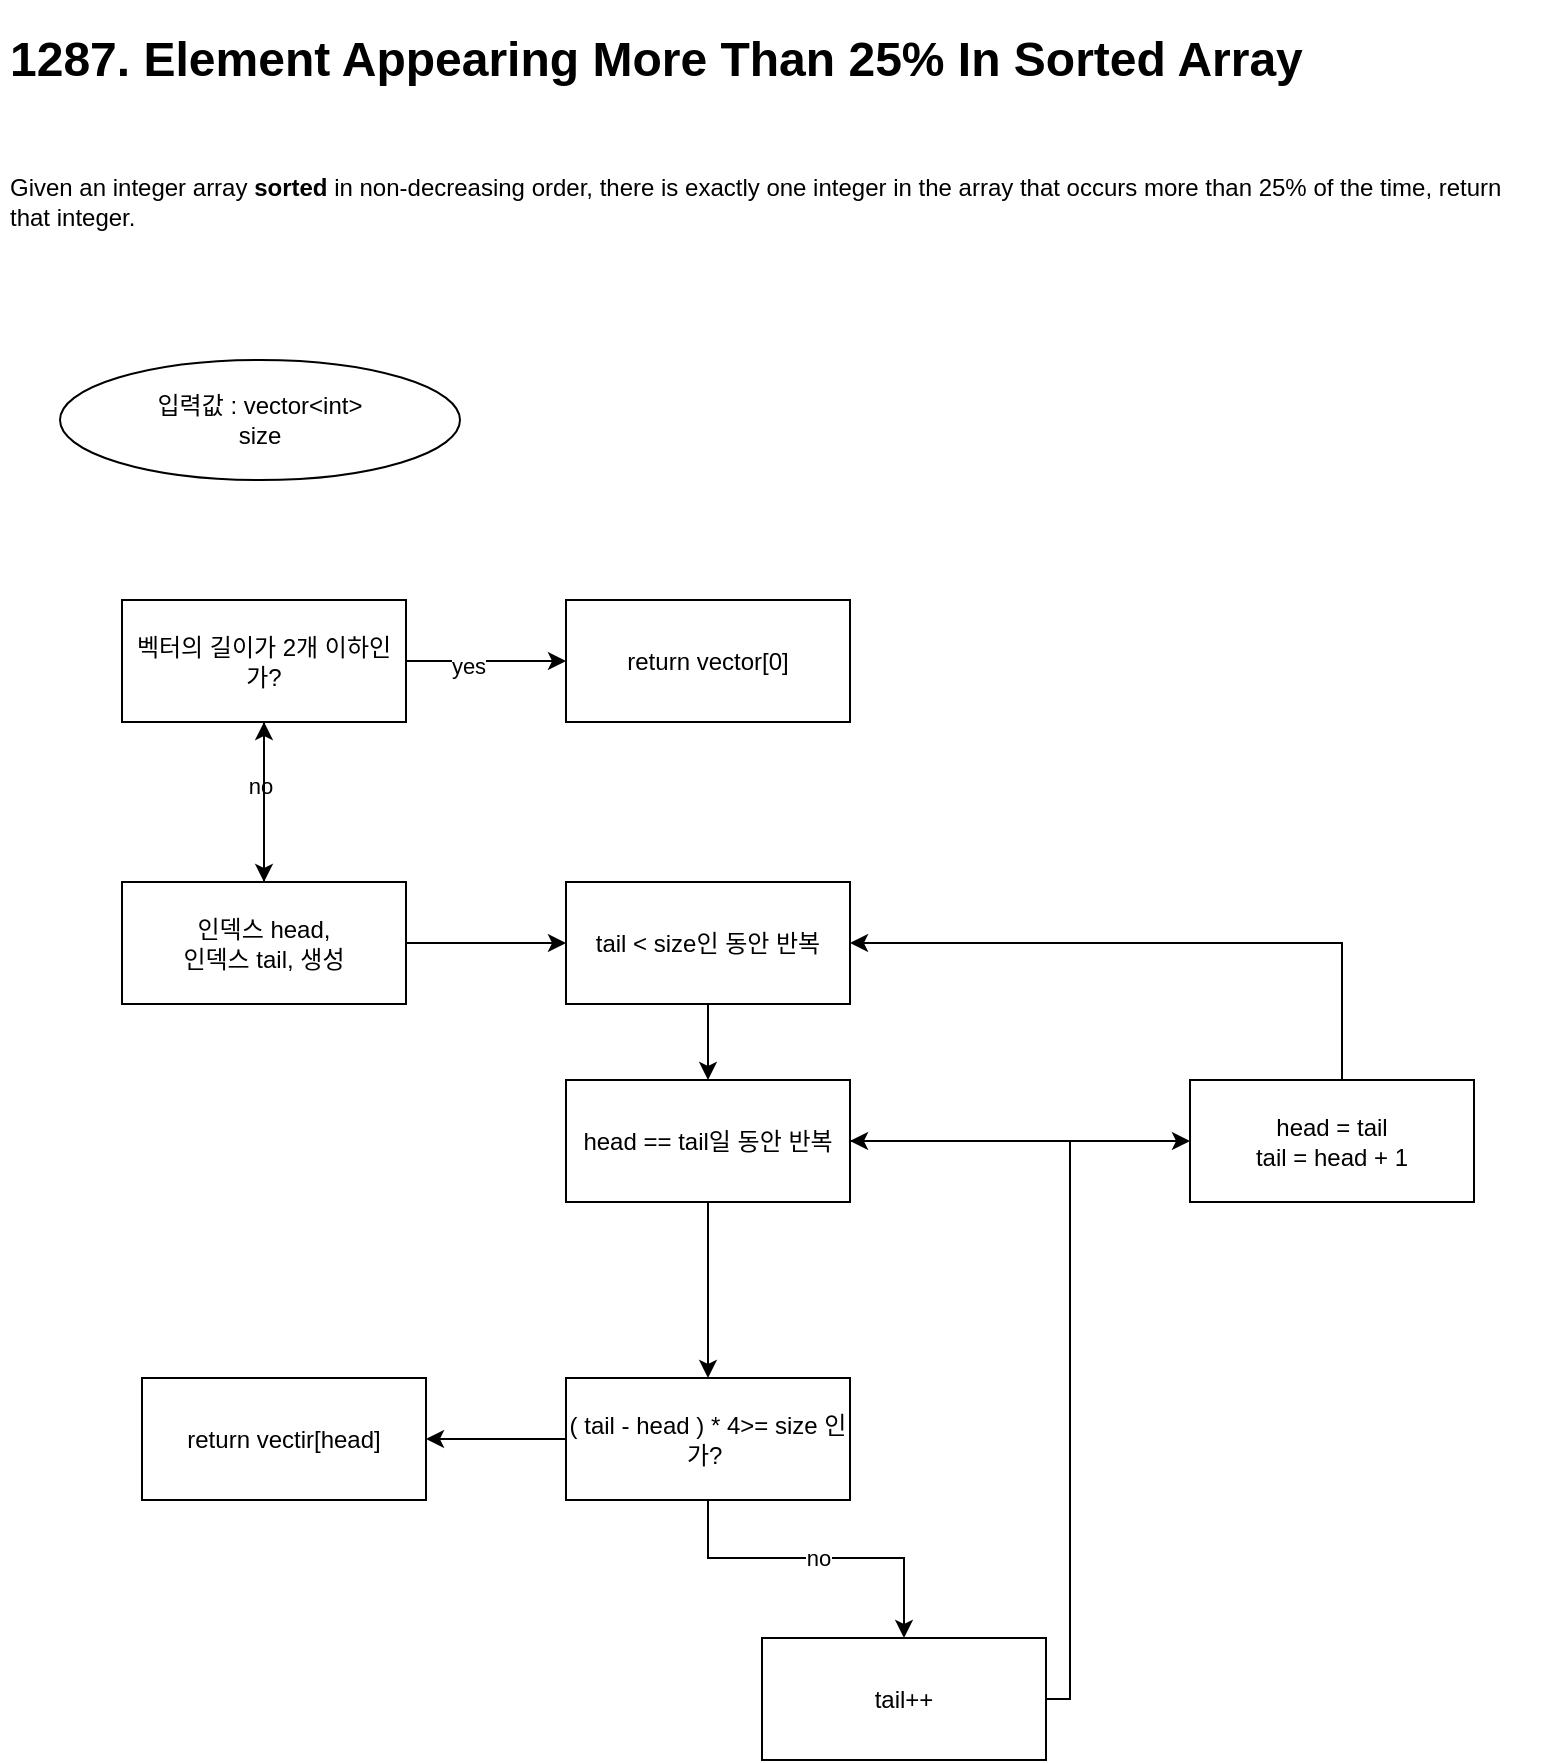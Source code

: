 <mxfile version="22.1.2" type="device">
  <diagram name="페이지-1" id="7udnFObdCA67QGpmPi0c">
    <mxGraphModel dx="989" dy="721" grid="1" gridSize="10" guides="1" tooltips="1" connect="1" arrows="1" fold="1" page="1" pageScale="1" pageWidth="827" pageHeight="1169" math="0" shadow="0">
      <root>
        <mxCell id="0" />
        <mxCell id="1" parent="0" />
        <mxCell id="fzakhV6fVOTR4ITvQFsA-1" value="&lt;h1&gt;&lt;a tabindex=&quot;0&quot; data-token-index=&quot;0&quot; rel=&quot;noopener noreferrer&quot; class=&quot;notion-link-token notion-focusable-token notion-enable-hover&quot; style=&quot;cursor: pointer; color: inherit; overflow-wrap: break-word; text-decoration: inherit;&quot; href=&quot;https://leetcode.com/problems/element-appearing-more-than-25-in-sorted-array/&quot;&gt;1287. Element Appearing More Than 25% In Sorted Array&lt;/a&gt;&lt;br&gt;&lt;/h1&gt;&lt;p&gt;&lt;br/&gt;&lt;/p&gt;&lt;p&gt;Given an integer array&amp;nbsp;&lt;strong&gt;sorted&lt;/strong&gt;&amp;nbsp;in non-decreasing order, there is exactly one integer in the array that occurs more than 25% of the time, return that integer.&lt;/p&gt;" style="text;html=1;strokeColor=none;fillColor=none;spacing=5;spacingTop=-20;whiteSpace=wrap;overflow=hidden;rounded=0;" vertex="1" parent="1">
          <mxGeometry x="29" y="30" width="770" height="120" as="geometry" />
        </mxCell>
        <mxCell id="fzakhV6fVOTR4ITvQFsA-4" value="" style="edgeStyle=orthogonalEdgeStyle;rounded=0;orthogonalLoop=1;jettySize=auto;html=1;" edge="1" parent="1" source="fzakhV6fVOTR4ITvQFsA-2" target="fzakhV6fVOTR4ITvQFsA-3">
          <mxGeometry relative="1" as="geometry" />
        </mxCell>
        <mxCell id="fzakhV6fVOTR4ITvQFsA-17" value="no" style="edgeLabel;html=1;align=center;verticalAlign=middle;resizable=0;points=[];" vertex="1" connectable="0" parent="fzakhV6fVOTR4ITvQFsA-4">
          <mxGeometry x="-0.2" y="-2" relative="1" as="geometry">
            <mxPoint as="offset" />
          </mxGeometry>
        </mxCell>
        <mxCell id="fzakhV6fVOTR4ITvQFsA-19" value="" style="edgeStyle=orthogonalEdgeStyle;rounded=0;orthogonalLoop=1;jettySize=auto;html=1;" edge="1" parent="1" source="fzakhV6fVOTR4ITvQFsA-2" target="fzakhV6fVOTR4ITvQFsA-18">
          <mxGeometry relative="1" as="geometry" />
        </mxCell>
        <mxCell id="fzakhV6fVOTR4ITvQFsA-20" value="yes" style="edgeLabel;html=1;align=center;verticalAlign=middle;resizable=0;points=[];" vertex="1" connectable="0" parent="fzakhV6fVOTR4ITvQFsA-19">
          <mxGeometry x="-0.225" y="-1" relative="1" as="geometry">
            <mxPoint y="1" as="offset" />
          </mxGeometry>
        </mxCell>
        <mxCell id="fzakhV6fVOTR4ITvQFsA-2" value="벡터의 길이가 2개 이하인가?" style="rounded=0;whiteSpace=wrap;html=1;" vertex="1" parent="1">
          <mxGeometry x="90" y="320" width="142" height="61" as="geometry" />
        </mxCell>
        <mxCell id="fzakhV6fVOTR4ITvQFsA-6" value="" style="edgeStyle=orthogonalEdgeStyle;rounded=0;orthogonalLoop=1;jettySize=auto;html=1;exitX=0.5;exitY=1;exitDx=0;exitDy=0;" edge="1" parent="1" source="fzakhV6fVOTR4ITvQFsA-43" target="fzakhV6fVOTR4ITvQFsA-5">
          <mxGeometry relative="1" as="geometry">
            <mxPoint x="322" y="590.5" as="sourcePoint" />
          </mxGeometry>
        </mxCell>
        <mxCell id="fzakhV6fVOTR4ITvQFsA-40" value="" style="edgeStyle=orthogonalEdgeStyle;rounded=0;orthogonalLoop=1;jettySize=auto;html=1;" edge="1" parent="1" source="fzakhV6fVOTR4ITvQFsA-3" target="fzakhV6fVOTR4ITvQFsA-2">
          <mxGeometry relative="1" as="geometry" />
        </mxCell>
        <mxCell id="fzakhV6fVOTR4ITvQFsA-44" value="" style="edgeStyle=orthogonalEdgeStyle;rounded=0;orthogonalLoop=1;jettySize=auto;html=1;" edge="1" parent="1" source="fzakhV6fVOTR4ITvQFsA-3" target="fzakhV6fVOTR4ITvQFsA-43">
          <mxGeometry relative="1" as="geometry" />
        </mxCell>
        <mxCell id="fzakhV6fVOTR4ITvQFsA-3" value="인덱스 head,&lt;br&gt;인덱스 tail, 생성" style="rounded=0;whiteSpace=wrap;html=1;" vertex="1" parent="1">
          <mxGeometry x="90" y="461" width="142" height="61" as="geometry" />
        </mxCell>
        <mxCell id="fzakhV6fVOTR4ITvQFsA-27" value="" style="edgeStyle=orthogonalEdgeStyle;rounded=0;orthogonalLoop=1;jettySize=auto;html=1;" edge="1" parent="1" source="fzakhV6fVOTR4ITvQFsA-5" target="fzakhV6fVOTR4ITvQFsA-26">
          <mxGeometry relative="1" as="geometry" />
        </mxCell>
        <mxCell id="fzakhV6fVOTR4ITvQFsA-36" value="" style="edgeStyle=orthogonalEdgeStyle;rounded=0;orthogonalLoop=1;jettySize=auto;html=1;" edge="1" parent="1" source="fzakhV6fVOTR4ITvQFsA-5" target="fzakhV6fVOTR4ITvQFsA-35">
          <mxGeometry relative="1" as="geometry" />
        </mxCell>
        <mxCell id="fzakhV6fVOTR4ITvQFsA-5" value="head == tail일 동안 반복" style="rounded=0;whiteSpace=wrap;html=1;" vertex="1" parent="1">
          <mxGeometry x="312" y="560" width="142" height="61" as="geometry" />
        </mxCell>
        <mxCell id="fzakhV6fVOTR4ITvQFsA-16" value="입력값 : vector&amp;lt;int&amp;gt;&lt;br&gt;size" style="ellipse;whiteSpace=wrap;html=1;" vertex="1" parent="1">
          <mxGeometry x="59" y="200" width="200" height="60" as="geometry" />
        </mxCell>
        <mxCell id="fzakhV6fVOTR4ITvQFsA-18" value="return vector[0]" style="rounded=0;whiteSpace=wrap;html=1;" vertex="1" parent="1">
          <mxGeometry x="312" y="320" width="142" height="61" as="geometry" />
        </mxCell>
        <mxCell id="fzakhV6fVOTR4ITvQFsA-25" style="edgeStyle=orthogonalEdgeStyle;rounded=0;orthogonalLoop=1;jettySize=auto;html=1;entryX=1;entryY=0.5;entryDx=0;entryDy=0;exitX=1;exitY=0.5;exitDx=0;exitDy=0;" edge="1" parent="1" source="fzakhV6fVOTR4ITvQFsA-21" target="fzakhV6fVOTR4ITvQFsA-5">
          <mxGeometry relative="1" as="geometry">
            <Array as="points">
              <mxPoint x="564" y="870" />
              <mxPoint x="564" y="591" />
            </Array>
          </mxGeometry>
        </mxCell>
        <mxCell id="fzakhV6fVOTR4ITvQFsA-21" value="tail++" style="rounded=0;whiteSpace=wrap;html=1;" vertex="1" parent="1">
          <mxGeometry x="410" y="839" width="142" height="61" as="geometry" />
        </mxCell>
        <mxCell id="fzakhV6fVOTR4ITvQFsA-28" value="no" style="edgeStyle=orthogonalEdgeStyle;rounded=0;orthogonalLoop=1;jettySize=auto;html=1;exitX=0.5;exitY=1;exitDx=0;exitDy=0;" edge="1" parent="1" source="fzakhV6fVOTR4ITvQFsA-26" target="fzakhV6fVOTR4ITvQFsA-21">
          <mxGeometry relative="1" as="geometry">
            <Array as="points">
              <mxPoint x="383" y="799" />
              <mxPoint x="481" y="799" />
            </Array>
          </mxGeometry>
        </mxCell>
        <mxCell id="fzakhV6fVOTR4ITvQFsA-30" value="" style="edgeStyle=orthogonalEdgeStyle;rounded=0;orthogonalLoop=1;jettySize=auto;html=1;" edge="1" parent="1" source="fzakhV6fVOTR4ITvQFsA-26" target="fzakhV6fVOTR4ITvQFsA-29">
          <mxGeometry relative="1" as="geometry" />
        </mxCell>
        <mxCell id="fzakhV6fVOTR4ITvQFsA-26" value="( tail - head ) * 4&amp;gt;= size 인가?&amp;nbsp;" style="rounded=0;whiteSpace=wrap;html=1;" vertex="1" parent="1">
          <mxGeometry x="312" y="709" width="142" height="61" as="geometry" />
        </mxCell>
        <mxCell id="fzakhV6fVOTR4ITvQFsA-29" value="return vectir[head]" style="rounded=0;whiteSpace=wrap;html=1;" vertex="1" parent="1">
          <mxGeometry x="100" y="709" width="142" height="61" as="geometry" />
        </mxCell>
        <mxCell id="fzakhV6fVOTR4ITvQFsA-45" style="edgeStyle=orthogonalEdgeStyle;rounded=0;orthogonalLoop=1;jettySize=auto;html=1;entryX=1;entryY=0.5;entryDx=0;entryDy=0;" edge="1" parent="1" source="fzakhV6fVOTR4ITvQFsA-35" target="fzakhV6fVOTR4ITvQFsA-43">
          <mxGeometry relative="1" as="geometry">
            <Array as="points">
              <mxPoint x="700" y="492" />
            </Array>
          </mxGeometry>
        </mxCell>
        <mxCell id="fzakhV6fVOTR4ITvQFsA-35" value="head = tail&lt;br&gt;tail = head + 1" style="rounded=0;whiteSpace=wrap;html=1;" vertex="1" parent="1">
          <mxGeometry x="624" y="560" width="142" height="61" as="geometry" />
        </mxCell>
        <mxCell id="fzakhV6fVOTR4ITvQFsA-43" value="tail &amp;lt; size인 동안 반복" style="rounded=0;whiteSpace=wrap;html=1;" vertex="1" parent="1">
          <mxGeometry x="312" y="461" width="142" height="61" as="geometry" />
        </mxCell>
      </root>
    </mxGraphModel>
  </diagram>
</mxfile>
